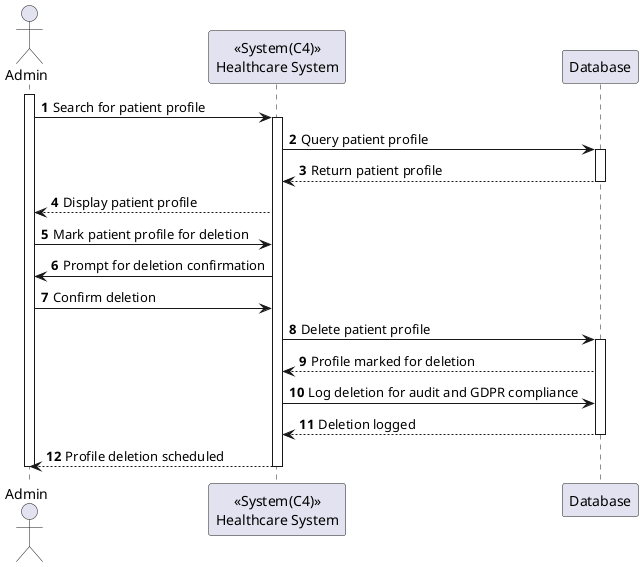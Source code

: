 ﻿@startuml
'https://plantuml.com/sequence-diagram

autonumber
actor Admin as admin
participant "<<System(C4)>>\nHealthcare System" as sys
participant "Database" as db

activate admin
admin -> sys: Search for patient profile

activate sys
sys -> db: Query patient profile
activate db
db --> sys: Return patient profile
deactivate db

sys --> admin: Display patient profile

admin -> sys: Mark patient profile for deletion

sys -> admin: Prompt for deletion confirmation
admin -> sys: Confirm deletion

sys -> db: Delete patient profile
activate db
db --> sys: Profile marked for deletion

sys -> db: Log deletion for audit and GDPR compliance
db --> sys: Deletion logged
deactivate db

sys --> admin: Profile deletion scheduled

deactivate db
deactivate sys
deactivate admin

@enduml